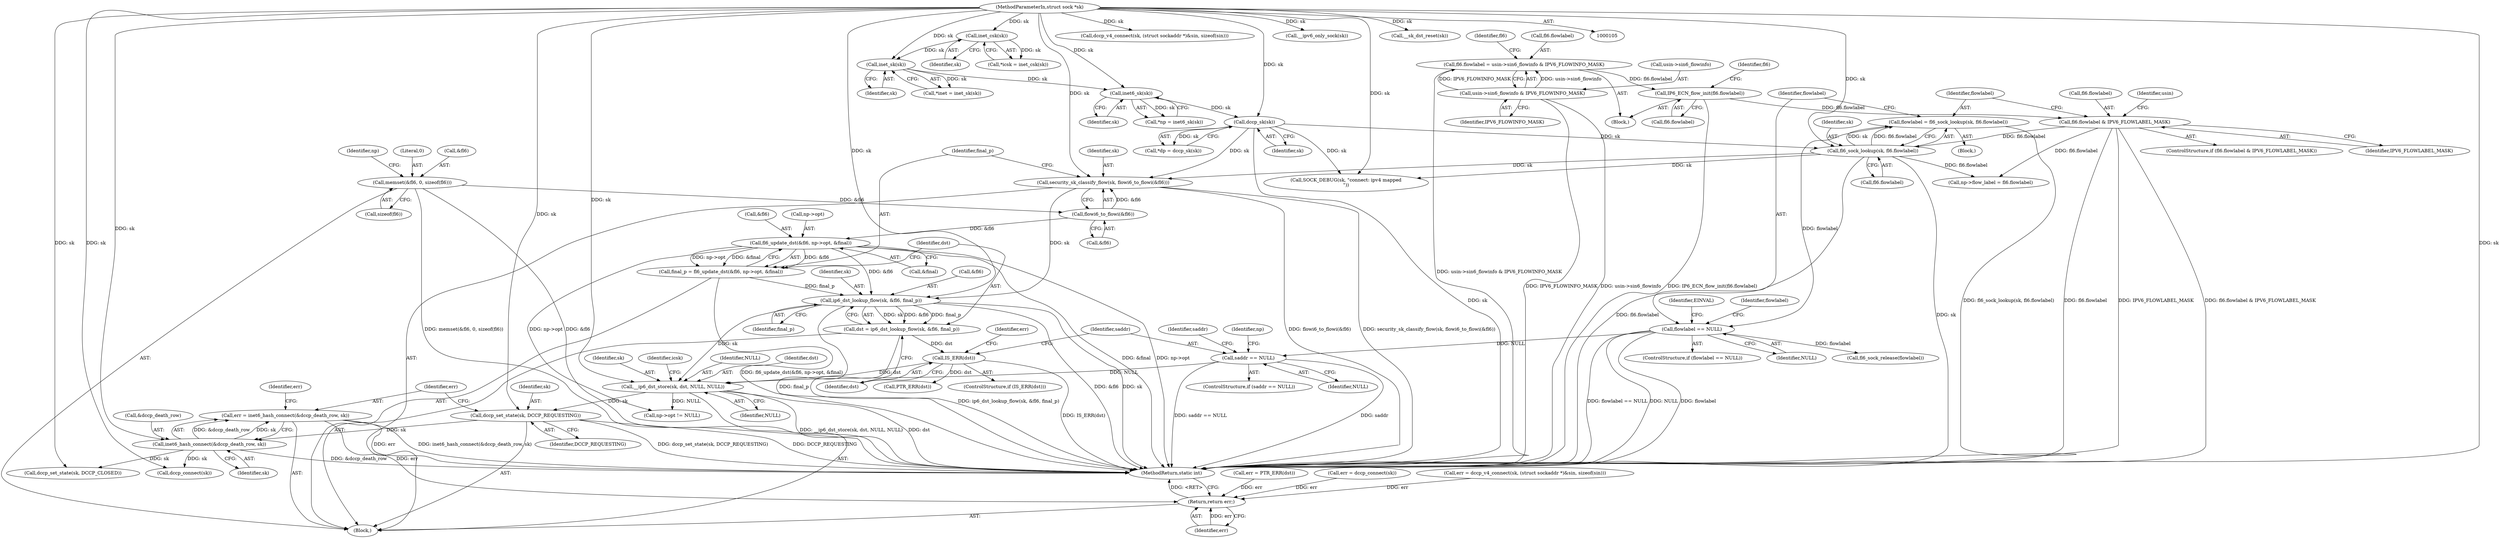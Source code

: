 digraph "1_linux_45f6fad84cc305103b28d73482b344d7f5b76f39@API" {
"1000556" [label="(Call,err = inet6_hash_connect(&dccp_death_row, sk))"];
"1000558" [label="(Call,inet6_hash_connect(&dccp_death_row, sk))"];
"1000553" [label="(Call,dccp_set_state(sk, DCCP_REQUESTING))"];
"1000515" [label="(Call,__ip6_dst_store(sk, dst, NULL, NULL))"];
"1000473" [label="(Call,ip6_dst_lookup_flow(sk, &fl6, final_p))"];
"1000456" [label="(Call,security_sk_classify_flow(sk, flowi6_to_flowi(&fl6)))"];
"1000134" [label="(Call,dccp_sk(sk))"];
"1000129" [label="(Call,inet6_sk(sk))"];
"1000124" [label="(Call,inet_sk(sk))"];
"1000119" [label="(Call,inet_csk(sk))"];
"1000106" [label="(MethodParameterIn,struct sock *sk)"];
"1000201" [label="(Call,fl6_sock_lookup(sk, fl6.flowlabel))"];
"1000192" [label="(Call,fl6.flowlabel & IPV6_FLOWLABEL_MASK)"];
"1000187" [label="(Call,IP6_ECN_flow_init(fl6.flowlabel))"];
"1000178" [label="(Call,fl6.flowlabel = usin->sin6_flowinfo & IPV6_FLOWINFO_MASK)"];
"1000182" [label="(Call,usin->sin6_flowinfo & IPV6_FLOWINFO_MASK)"];
"1000458" [label="(Call,flowi6_to_flowi(&fl6))"];
"1000167" [label="(Call,memset(&fl6, 0, sizeof(fl6)))"];
"1000463" [label="(Call,fl6_update_dst(&fl6, np->opt, &final))"];
"1000461" [label="(Call,final_p = fl6_update_dst(&fl6, np->opt, &final))"];
"1000479" [label="(Call,IS_ERR(dst))"];
"1000471" [label="(Call,dst = ip6_dst_lookup_flow(sk, &fl6, final_p))"];
"1000488" [label="(Call,saddr == NULL)"];
"1000207" [label="(Call,flowlabel == NULL)"];
"1000199" [label="(Call,flowlabel = fl6_sock_lookup(sk, fl6.flowlabel))"];
"1000612" [label="(Return,return err;)"];
"1000561" [label="(Identifier,sk)"];
"1000189" [label="(Identifier,fl6)"];
"1000519" [label="(Identifier,NULL)"];
"1000482" [label="(Call,err = PTR_ERR(dst))"];
"1000109" [label="(Block,)"];
"1000117" [label="(Call,*icsk = inet_csk(sk))"];
"1000515" [label="(Call,__ip6_dst_store(sk, dst, NULL, NULL))"];
"1000477" [label="(Identifier,final_p)"];
"1000199" [label="(Call,flowlabel = fl6_sock_lookup(sk, fl6.flowlabel))"];
"1000464" [label="(Call,&fl6)"];
"1000469" [label="(Call,&final)"];
"1000197" [label="(Block,)"];
"1000120" [label="(Identifier,sk)"];
"1000475" [label="(Call,&fl6)"];
"1000127" [label="(Call,*np = inet6_sk(sk))"];
"1000526" [label="(Call,np->opt != NULL)"];
"1000506" [label="(Identifier,np)"];
"1000207" [label="(Call,flowlabel == NULL)"];
"1000362" [label="(Call,dccp_v4_connect(sk, (struct sockaddr *)&sin, sizeof(sin)))"];
"1000191" [label="(ControlStructure,if (fl6.flowlabel & IPV6_FLOWLABEL_MASK))"];
"1000555" [label="(Identifier,DCCP_REQUESTING)"];
"1000487" [label="(ControlStructure,if (saddr == NULL))"];
"1000187" [label="(Call,IP6_ECN_flow_init(fl6.flowlabel))"];
"1000175" [label="(Identifier,np)"];
"1000586" [label="(Call,err = dccp_connect(sk))"];
"1000360" [label="(Call,err = dccp_v4_connect(sk, (struct sockaddr *)&sin, sizeof(sin)))"];
"1000134" [label="(Call,dccp_sk(sk))"];
"1000122" [label="(Call,*inet = inet_sk(sk))"];
"1000517" [label="(Identifier,dst)"];
"1000188" [label="(Call,fl6.flowlabel)"];
"1000614" [label="(MethodReturn,static int)"];
"1000206" [label="(ControlStructure,if (flowlabel == NULL))"];
"1000479" [label="(Call,IS_ERR(dst))"];
"1000466" [label="(Call,np->opt)"];
"1000125" [label="(Identifier,sk)"];
"1000182" [label="(Call,usin->sin6_flowinfo & IPV6_FLOWINFO_MASK)"];
"1000461" [label="(Call,final_p = fl6_update_dst(&fl6, np->opt, &final))"];
"1000179" [label="(Call,fl6.flowlabel)"];
"1000478" [label="(ControlStructure,if (IS_ERR(dst)))"];
"1000212" [label="(Identifier,EINVAL)"];
"1000178" [label="(Call,fl6.flowlabel = usin->sin6_flowinfo & IPV6_FLOWINFO_MASK)"];
"1000319" [label="(Call,__ipv6_only_sock(sk))"];
"1000483" [label="(Identifier,err)"];
"1000459" [label="(Call,&fl6)"];
"1000200" [label="(Identifier,flowlabel)"];
"1000493" [label="(Identifier,saddr)"];
"1000201" [label="(Call,fl6_sock_lookup(sk, fl6.flowlabel))"];
"1000209" [label="(Identifier,NULL)"];
"1000613" [label="(Identifier,err)"];
"1000474" [label="(Identifier,sk)"];
"1000132" [label="(Call,*dp = dccp_sk(sk))"];
"1000488" [label="(Call,saddr == NULL)"];
"1000559" [label="(Call,&dccp_death_row)"];
"1000130" [label="(Identifier,sk)"];
"1000463" [label="(Call,fl6_update_dst(&fl6, np->opt, &final))"];
"1000106" [label="(MethodParameterIn,struct sock *sk)"];
"1000315" [label="(Call,SOCK_DEBUG(sk, \"connect: ipv4 mapped\n\"))"];
"1000599" [label="(Call,__sk_dst_reset(sk))"];
"1000588" [label="(Call,dccp_connect(sk))"];
"1000193" [label="(Call,fl6.flowlabel)"];
"1000129" [label="(Call,inet6_sk(sk))"];
"1000516" [label="(Identifier,sk)"];
"1000186" [label="(Identifier,IPV6_FLOWINFO_MASK)"];
"1000208" [label="(Identifier,flowlabel)"];
"1000457" [label="(Identifier,sk)"];
"1000489" [label="(Identifier,saddr)"];
"1000192" [label="(Call,fl6.flowlabel & IPV6_FLOWLABEL_MASK)"];
"1000183" [label="(Call,usin->sin6_flowinfo)"];
"1000214" [label="(Identifier,flowlabel)"];
"1000203" [label="(Call,fl6.flowlabel)"];
"1000177" [label="(Block,)"];
"1000296" [label="(Call,np->flow_label = fl6.flowlabel)"];
"1000462" [label="(Identifier,final_p)"];
"1000202" [label="(Identifier,sk)"];
"1000171" [label="(Call,sizeof(fl6))"];
"1000556" [label="(Call,err = inet6_hash_connect(&dccp_death_row, sk))"];
"1000456" [label="(Call,security_sk_classify_flow(sk, flowi6_to_flowi(&fl6)))"];
"1000471" [label="(Call,dst = ip6_dst_lookup_flow(sk, &fl6, final_p))"];
"1000558" [label="(Call,inet6_hash_connect(&dccp_death_row, sk))"];
"1000563" [label="(Identifier,err)"];
"1000219" [label="(Identifier,usin)"];
"1000170" [label="(Literal,0)"];
"1000557" [label="(Identifier,err)"];
"1000167" [label="(Call,memset(&fl6, 0, sizeof(fl6)))"];
"1000554" [label="(Identifier,sk)"];
"1000194" [label="(Identifier,fl6)"];
"1000196" [label="(Identifier,IPV6_FLOWLABEL_MASK)"];
"1000119" [label="(Call,inet_csk(sk))"];
"1000124" [label="(Call,inet_sk(sk))"];
"1000213" [label="(Call,fl6_sock_release(flowlabel))"];
"1000135" [label="(Identifier,sk)"];
"1000480" [label="(Identifier,dst)"];
"1000553" [label="(Call,dccp_set_state(sk, DCCP_REQUESTING))"];
"1000522" [label="(Identifier,icsk)"];
"1000168" [label="(Call,&fl6)"];
"1000596" [label="(Call,dccp_set_state(sk, DCCP_CLOSED))"];
"1000472" [label="(Identifier,dst)"];
"1000458" [label="(Call,flowi6_to_flowi(&fl6))"];
"1000612" [label="(Return,return err;)"];
"1000518" [label="(Identifier,NULL)"];
"1000484" [label="(Call,PTR_ERR(dst))"];
"1000473" [label="(Call,ip6_dst_lookup_flow(sk, &fl6, final_p))"];
"1000490" [label="(Identifier,NULL)"];
"1000556" -> "1000109"  [label="AST: "];
"1000556" -> "1000558"  [label="CFG: "];
"1000557" -> "1000556"  [label="AST: "];
"1000558" -> "1000556"  [label="AST: "];
"1000563" -> "1000556"  [label="CFG: "];
"1000556" -> "1000614"  [label="DDG: err"];
"1000556" -> "1000614"  [label="DDG: inet6_hash_connect(&dccp_death_row, sk)"];
"1000558" -> "1000556"  [label="DDG: &dccp_death_row"];
"1000558" -> "1000556"  [label="DDG: sk"];
"1000556" -> "1000612"  [label="DDG: err"];
"1000558" -> "1000561"  [label="CFG: "];
"1000559" -> "1000558"  [label="AST: "];
"1000561" -> "1000558"  [label="AST: "];
"1000558" -> "1000614"  [label="DDG: &dccp_death_row"];
"1000553" -> "1000558"  [label="DDG: sk"];
"1000106" -> "1000558"  [label="DDG: sk"];
"1000558" -> "1000588"  [label="DDG: sk"];
"1000558" -> "1000596"  [label="DDG: sk"];
"1000553" -> "1000109"  [label="AST: "];
"1000553" -> "1000555"  [label="CFG: "];
"1000554" -> "1000553"  [label="AST: "];
"1000555" -> "1000553"  [label="AST: "];
"1000557" -> "1000553"  [label="CFG: "];
"1000553" -> "1000614"  [label="DDG: dccp_set_state(sk, DCCP_REQUESTING)"];
"1000553" -> "1000614"  [label="DDG: DCCP_REQUESTING"];
"1000515" -> "1000553"  [label="DDG: sk"];
"1000106" -> "1000553"  [label="DDG: sk"];
"1000515" -> "1000109"  [label="AST: "];
"1000515" -> "1000519"  [label="CFG: "];
"1000516" -> "1000515"  [label="AST: "];
"1000517" -> "1000515"  [label="AST: "];
"1000518" -> "1000515"  [label="AST: "];
"1000519" -> "1000515"  [label="AST: "];
"1000522" -> "1000515"  [label="CFG: "];
"1000515" -> "1000614"  [label="DDG: __ip6_dst_store(sk, dst, NULL, NULL)"];
"1000515" -> "1000614"  [label="DDG: dst"];
"1000473" -> "1000515"  [label="DDG: sk"];
"1000106" -> "1000515"  [label="DDG: sk"];
"1000479" -> "1000515"  [label="DDG: dst"];
"1000488" -> "1000515"  [label="DDG: NULL"];
"1000515" -> "1000526"  [label="DDG: NULL"];
"1000473" -> "1000471"  [label="AST: "];
"1000473" -> "1000477"  [label="CFG: "];
"1000474" -> "1000473"  [label="AST: "];
"1000475" -> "1000473"  [label="AST: "];
"1000477" -> "1000473"  [label="AST: "];
"1000471" -> "1000473"  [label="CFG: "];
"1000473" -> "1000614"  [label="DDG: sk"];
"1000473" -> "1000614"  [label="DDG: final_p"];
"1000473" -> "1000614"  [label="DDG: &fl6"];
"1000473" -> "1000471"  [label="DDG: sk"];
"1000473" -> "1000471"  [label="DDG: &fl6"];
"1000473" -> "1000471"  [label="DDG: final_p"];
"1000456" -> "1000473"  [label="DDG: sk"];
"1000106" -> "1000473"  [label="DDG: sk"];
"1000463" -> "1000473"  [label="DDG: &fl6"];
"1000461" -> "1000473"  [label="DDG: final_p"];
"1000456" -> "1000109"  [label="AST: "];
"1000456" -> "1000458"  [label="CFG: "];
"1000457" -> "1000456"  [label="AST: "];
"1000458" -> "1000456"  [label="AST: "];
"1000462" -> "1000456"  [label="CFG: "];
"1000456" -> "1000614"  [label="DDG: flowi6_to_flowi(&fl6)"];
"1000456" -> "1000614"  [label="DDG: security_sk_classify_flow(sk, flowi6_to_flowi(&fl6))"];
"1000134" -> "1000456"  [label="DDG: sk"];
"1000201" -> "1000456"  [label="DDG: sk"];
"1000106" -> "1000456"  [label="DDG: sk"];
"1000458" -> "1000456"  [label="DDG: &fl6"];
"1000134" -> "1000132"  [label="AST: "];
"1000134" -> "1000135"  [label="CFG: "];
"1000135" -> "1000134"  [label="AST: "];
"1000132" -> "1000134"  [label="CFG: "];
"1000134" -> "1000614"  [label="DDG: sk"];
"1000134" -> "1000132"  [label="DDG: sk"];
"1000129" -> "1000134"  [label="DDG: sk"];
"1000106" -> "1000134"  [label="DDG: sk"];
"1000134" -> "1000201"  [label="DDG: sk"];
"1000134" -> "1000315"  [label="DDG: sk"];
"1000129" -> "1000127"  [label="AST: "];
"1000129" -> "1000130"  [label="CFG: "];
"1000130" -> "1000129"  [label="AST: "];
"1000127" -> "1000129"  [label="CFG: "];
"1000129" -> "1000127"  [label="DDG: sk"];
"1000124" -> "1000129"  [label="DDG: sk"];
"1000106" -> "1000129"  [label="DDG: sk"];
"1000124" -> "1000122"  [label="AST: "];
"1000124" -> "1000125"  [label="CFG: "];
"1000125" -> "1000124"  [label="AST: "];
"1000122" -> "1000124"  [label="CFG: "];
"1000124" -> "1000122"  [label="DDG: sk"];
"1000119" -> "1000124"  [label="DDG: sk"];
"1000106" -> "1000124"  [label="DDG: sk"];
"1000119" -> "1000117"  [label="AST: "];
"1000119" -> "1000120"  [label="CFG: "];
"1000120" -> "1000119"  [label="AST: "];
"1000117" -> "1000119"  [label="CFG: "];
"1000119" -> "1000117"  [label="DDG: sk"];
"1000106" -> "1000119"  [label="DDG: sk"];
"1000106" -> "1000105"  [label="AST: "];
"1000106" -> "1000614"  [label="DDG: sk"];
"1000106" -> "1000201"  [label="DDG: sk"];
"1000106" -> "1000315"  [label="DDG: sk"];
"1000106" -> "1000319"  [label="DDG: sk"];
"1000106" -> "1000362"  [label="DDG: sk"];
"1000106" -> "1000588"  [label="DDG: sk"];
"1000106" -> "1000596"  [label="DDG: sk"];
"1000106" -> "1000599"  [label="DDG: sk"];
"1000201" -> "1000199"  [label="AST: "];
"1000201" -> "1000203"  [label="CFG: "];
"1000202" -> "1000201"  [label="AST: "];
"1000203" -> "1000201"  [label="AST: "];
"1000199" -> "1000201"  [label="CFG: "];
"1000201" -> "1000614"  [label="DDG: fl6.flowlabel"];
"1000201" -> "1000614"  [label="DDG: sk"];
"1000201" -> "1000199"  [label="DDG: sk"];
"1000201" -> "1000199"  [label="DDG: fl6.flowlabel"];
"1000192" -> "1000201"  [label="DDG: fl6.flowlabel"];
"1000201" -> "1000296"  [label="DDG: fl6.flowlabel"];
"1000201" -> "1000315"  [label="DDG: sk"];
"1000192" -> "1000191"  [label="AST: "];
"1000192" -> "1000196"  [label="CFG: "];
"1000193" -> "1000192"  [label="AST: "];
"1000196" -> "1000192"  [label="AST: "];
"1000200" -> "1000192"  [label="CFG: "];
"1000219" -> "1000192"  [label="CFG: "];
"1000192" -> "1000614"  [label="DDG: fl6.flowlabel"];
"1000192" -> "1000614"  [label="DDG: IPV6_FLOWLABEL_MASK"];
"1000192" -> "1000614"  [label="DDG: fl6.flowlabel & IPV6_FLOWLABEL_MASK"];
"1000187" -> "1000192"  [label="DDG: fl6.flowlabel"];
"1000192" -> "1000296"  [label="DDG: fl6.flowlabel"];
"1000187" -> "1000177"  [label="AST: "];
"1000187" -> "1000188"  [label="CFG: "];
"1000188" -> "1000187"  [label="AST: "];
"1000194" -> "1000187"  [label="CFG: "];
"1000187" -> "1000614"  [label="DDG: IP6_ECN_flow_init(fl6.flowlabel)"];
"1000178" -> "1000187"  [label="DDG: fl6.flowlabel"];
"1000178" -> "1000177"  [label="AST: "];
"1000178" -> "1000182"  [label="CFG: "];
"1000179" -> "1000178"  [label="AST: "];
"1000182" -> "1000178"  [label="AST: "];
"1000189" -> "1000178"  [label="CFG: "];
"1000178" -> "1000614"  [label="DDG: usin->sin6_flowinfo & IPV6_FLOWINFO_MASK"];
"1000182" -> "1000178"  [label="DDG: usin->sin6_flowinfo"];
"1000182" -> "1000178"  [label="DDG: IPV6_FLOWINFO_MASK"];
"1000182" -> "1000186"  [label="CFG: "];
"1000183" -> "1000182"  [label="AST: "];
"1000186" -> "1000182"  [label="AST: "];
"1000182" -> "1000614"  [label="DDG: IPV6_FLOWINFO_MASK"];
"1000182" -> "1000614"  [label="DDG: usin->sin6_flowinfo"];
"1000458" -> "1000459"  [label="CFG: "];
"1000459" -> "1000458"  [label="AST: "];
"1000167" -> "1000458"  [label="DDG: &fl6"];
"1000458" -> "1000463"  [label="DDG: &fl6"];
"1000167" -> "1000109"  [label="AST: "];
"1000167" -> "1000171"  [label="CFG: "];
"1000168" -> "1000167"  [label="AST: "];
"1000170" -> "1000167"  [label="AST: "];
"1000171" -> "1000167"  [label="AST: "];
"1000175" -> "1000167"  [label="CFG: "];
"1000167" -> "1000614"  [label="DDG: &fl6"];
"1000167" -> "1000614"  [label="DDG: memset(&fl6, 0, sizeof(fl6))"];
"1000463" -> "1000461"  [label="AST: "];
"1000463" -> "1000469"  [label="CFG: "];
"1000464" -> "1000463"  [label="AST: "];
"1000466" -> "1000463"  [label="AST: "];
"1000469" -> "1000463"  [label="AST: "];
"1000461" -> "1000463"  [label="CFG: "];
"1000463" -> "1000614"  [label="DDG: &final"];
"1000463" -> "1000614"  [label="DDG: np->opt"];
"1000463" -> "1000461"  [label="DDG: &fl6"];
"1000463" -> "1000461"  [label="DDG: np->opt"];
"1000463" -> "1000461"  [label="DDG: &final"];
"1000463" -> "1000526"  [label="DDG: np->opt"];
"1000461" -> "1000109"  [label="AST: "];
"1000462" -> "1000461"  [label="AST: "];
"1000472" -> "1000461"  [label="CFG: "];
"1000461" -> "1000614"  [label="DDG: fl6_update_dst(&fl6, np->opt, &final)"];
"1000479" -> "1000478"  [label="AST: "];
"1000479" -> "1000480"  [label="CFG: "];
"1000480" -> "1000479"  [label="AST: "];
"1000483" -> "1000479"  [label="CFG: "];
"1000489" -> "1000479"  [label="CFG: "];
"1000479" -> "1000614"  [label="DDG: IS_ERR(dst)"];
"1000471" -> "1000479"  [label="DDG: dst"];
"1000479" -> "1000484"  [label="DDG: dst"];
"1000471" -> "1000109"  [label="AST: "];
"1000472" -> "1000471"  [label="AST: "];
"1000480" -> "1000471"  [label="CFG: "];
"1000471" -> "1000614"  [label="DDG: ip6_dst_lookup_flow(sk, &fl6, final_p)"];
"1000488" -> "1000487"  [label="AST: "];
"1000488" -> "1000490"  [label="CFG: "];
"1000489" -> "1000488"  [label="AST: "];
"1000490" -> "1000488"  [label="AST: "];
"1000493" -> "1000488"  [label="CFG: "];
"1000506" -> "1000488"  [label="CFG: "];
"1000488" -> "1000614"  [label="DDG: saddr"];
"1000488" -> "1000614"  [label="DDG: saddr == NULL"];
"1000207" -> "1000488"  [label="DDG: NULL"];
"1000207" -> "1000206"  [label="AST: "];
"1000207" -> "1000209"  [label="CFG: "];
"1000208" -> "1000207"  [label="AST: "];
"1000209" -> "1000207"  [label="AST: "];
"1000212" -> "1000207"  [label="CFG: "];
"1000214" -> "1000207"  [label="CFG: "];
"1000207" -> "1000614"  [label="DDG: NULL"];
"1000207" -> "1000614"  [label="DDG: flowlabel"];
"1000207" -> "1000614"  [label="DDG: flowlabel == NULL"];
"1000199" -> "1000207"  [label="DDG: flowlabel"];
"1000207" -> "1000213"  [label="DDG: flowlabel"];
"1000199" -> "1000197"  [label="AST: "];
"1000200" -> "1000199"  [label="AST: "];
"1000208" -> "1000199"  [label="CFG: "];
"1000199" -> "1000614"  [label="DDG: fl6_sock_lookup(sk, fl6.flowlabel)"];
"1000612" -> "1000109"  [label="AST: "];
"1000612" -> "1000613"  [label="CFG: "];
"1000613" -> "1000612"  [label="AST: "];
"1000614" -> "1000612"  [label="CFG: "];
"1000612" -> "1000614"  [label="DDG: <RET>"];
"1000613" -> "1000612"  [label="DDG: err"];
"1000360" -> "1000612"  [label="DDG: err"];
"1000482" -> "1000612"  [label="DDG: err"];
"1000586" -> "1000612"  [label="DDG: err"];
}
